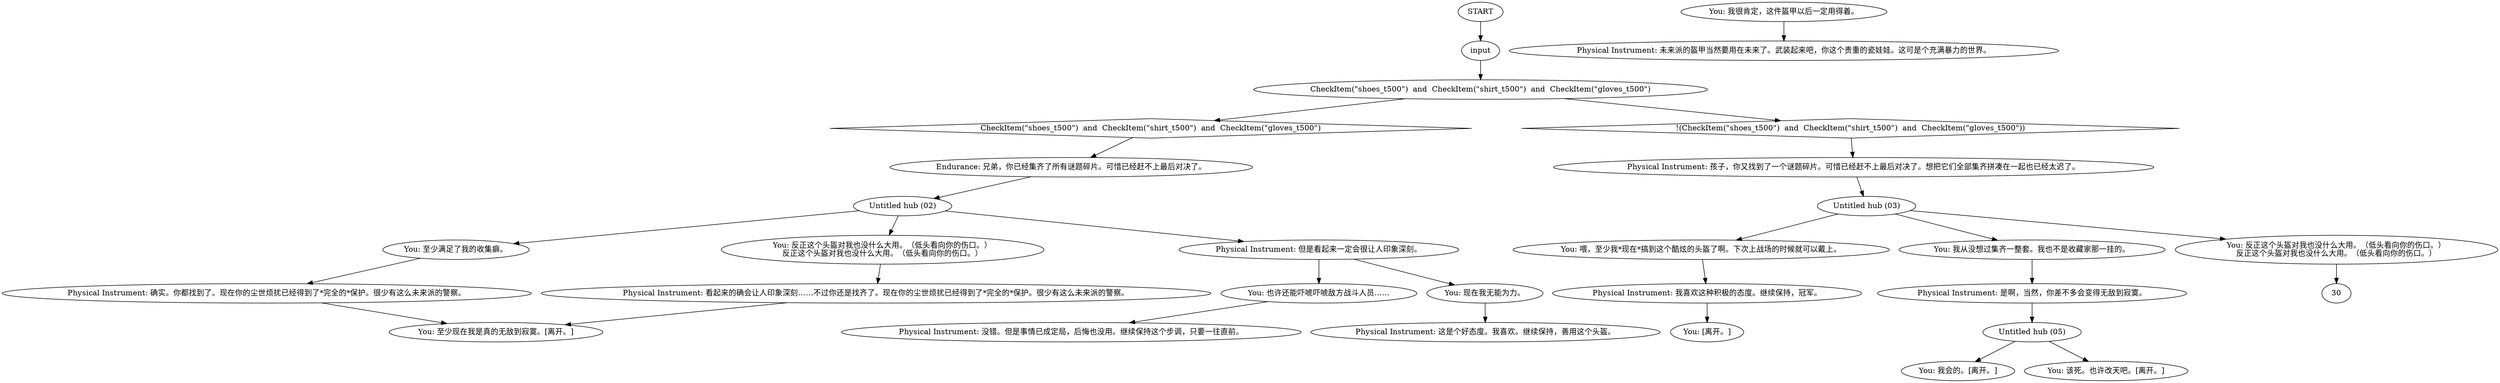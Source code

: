 # SEAFORT ORB / fairweather t500 helmet
# Orb that checks how much armour you've collected after you pick up the helmet.
# ==================================================
digraph G {
	  0 [label="START"];
	  1 [label="input"];
	  2 [label="You: 喂，至少我*现在*搞到这个酷炫的头盔了啊。下次上战场的时候就可以戴上。"];
	  3 [label="You: 我会的。[离开。]"];
	  4 [label="Physical Instrument: 这是个好态度。我喜欢。继续保持，善用这个头盔。"];
	  5 [label="Physical Instrument: 我喜欢这种积极的态度。继续保持，冠军。"];
	  6 [label="You: [离开。]"];
	  7 [label="Untitled hub (03)"];
	  8 [label="Physical Instrument: 是啊，当然，你差不多会变得无敌到寂寞。"];
	  9 [label="You: 至少满足了我的收集癖。"];
	  10 [label="You: 我从没想过集齐一整套。我也不是收藏家那一挂的。"];
	  11 [label="Physical Instrument: 未来派的盔甲当然要用在未来了。武装起来吧，你这个贵重的瓷娃娃。这可是个充满暴力的世界。"];
	  12 [label="Untitled hub (05)"];
	  13 [label="Physical Instrument: 没错。但是事情已成定局，后悔也没用。继续保持这个步调，只要一往直前。"];
	  14 [label="You: 反正这个头盔对我也没什么大用。（低头看向你的伤口。）\n反正这个头盔对我也没什么大用。（低头看向你的伤口。）"];
	  15 [label="Physical Instrument: 看起来的确会让人印象深刻……不过你还是找齐了。现在你的尘世烦扰已经得到了*完全的*保护。很少有这么未来派的警察。"];
	  16 [label="You: 反正这个头盔对我也没什么大用。（低头看向你的伤口。）\n反正这个头盔对我也没什么大用。（低头看向你的伤口。）"];
	  17 [label="You: 也许还能吓唬吓唬敌方战斗人员……"];
	  18 [label="You: 该死。也许改天吧。[离开。]"];
	  19 [label="You: 至少现在我是真的无敌到寂寞。[离开。]"];
	  20 [label="Untitled hub (02)"];
	  21 [label="You: 现在我无能为力。"];
	  22 [label="Physical Instrument: 确实。你都找到了。现在你的尘世烦扰已经得到了*完全的*保护。很少有这么未来派的警察。"];
	  23 [label="CheckItem(\"shoes_t500\")  and  CheckItem(\"shirt_t500\")  and  CheckItem(\"gloves_t500\")"];
	  24 [label="CheckItem(\"shoes_t500\")  and  CheckItem(\"shirt_t500\")  and  CheckItem(\"gloves_t500\")", shape=diamond];
	  25 [label="!(CheckItem(\"shoes_t500\")  and  CheckItem(\"shirt_t500\")  and  CheckItem(\"gloves_t500\"))", shape=diamond];
	  26 [label="Endurance: 兄弟，你已经集齐了所有谜题碎片。可惜已经赶不上最后对决了。"];
	  27 [label="Physical Instrument: 孩子，你又找到了一个谜题碎片。可惜已经赶不上最后对决了。想把它们全部集齐拼凑在一起也已经太迟了。"];
	  28 [label="You: 我很肯定，这件盔甲以后一定用得着。"];
	  29 [label="Physical Instrument: 但是看起来一定会很让人印象深刻。"];
	  0 -> 1
	  1 -> 23
	  2 -> 5
	  5 -> 6
	  7 -> 16
	  7 -> 10
	  7 -> 2
	  8 -> 12
	  9 -> 22
	  10 -> 8
	  12 -> 18
	  12 -> 3
	  14 -> 15
	  15 -> 19
	  16 -> 30
	  17 -> 13
	  20 -> 9
	  20 -> 29
	  20 -> 14
	  21 -> 4
	  22 -> 19
	  23 -> 24
	  23 -> 25
	  24 -> 26
	  25 -> 27
	  26 -> 20
	  27 -> 7
	  28 -> 11
	  29 -> 17
	  29 -> 21
}

